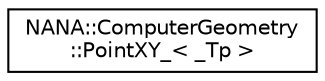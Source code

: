 digraph "类继承关系图"
{
 // LATEX_PDF_SIZE
  edge [fontname="Helvetica",fontsize="10",labelfontname="Helvetica",labelfontsize="10"];
  node [fontname="Helvetica",fontsize="10",shape=record];
  rankdir="LR";
  Node0 [label="NANA::ComputerGeometry\l::PointXY_\< _Tp \>",height=0.2,width=0.4,color="black", fillcolor="white", style="filled",URL="$struct_n_a_n_a_1_1_computer_geometry_1_1_point_x_y__.html",tooltip="2D点集"];
}
